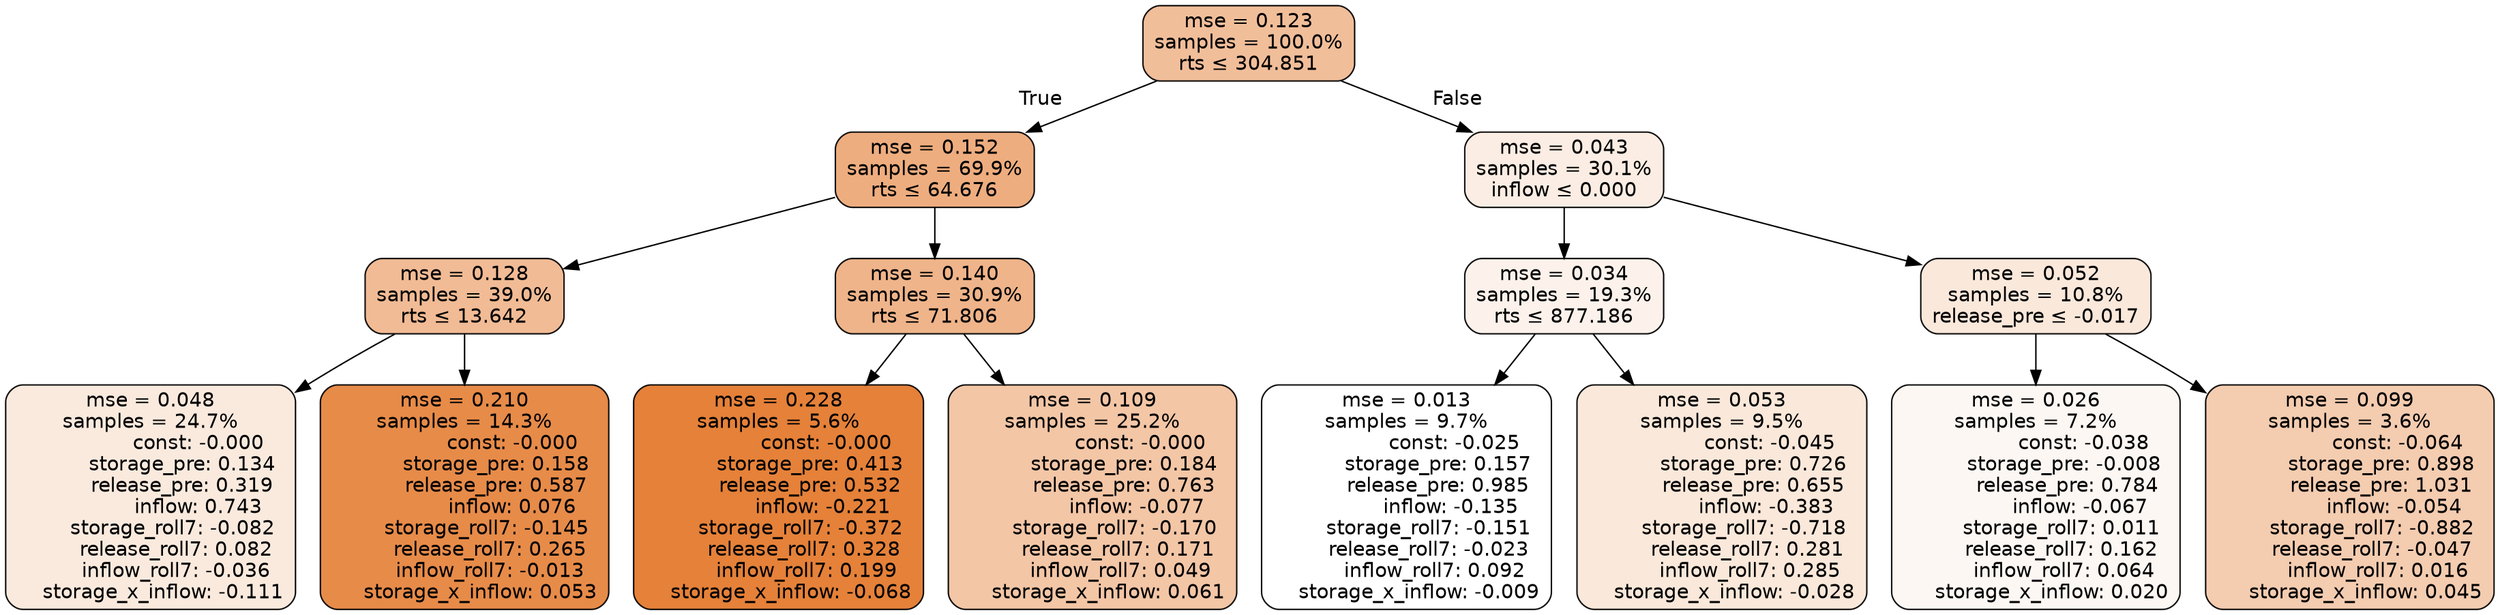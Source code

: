 digraph tree {
bgcolor="transparent"
node [shape=rectangle, style="filled, rounded", color="black", fontname=helvetica] ;
edge [fontname=helvetica] ;
	"0" [label="mse = 0.123
samples = 100.0%
rts &le; 304.851", fillcolor="#f1be9a"]
	"1" [label="mse = 0.152
samples = 69.9%
rts &le; 64.676", fillcolor="#eead7f"]
	"2" [label="mse = 0.128
samples = 39.0%
rts &le; 13.642", fillcolor="#f1bb95"]
	"3" [label="mse = 0.048
samples = 24.7%
               const: -0.000
          storage_pre: 0.134
          release_pre: 0.319
               inflow: 0.743
       storage_roll7: -0.082
        release_roll7: 0.082
        inflow_roll7: -0.036
    storage_x_inflow: -0.111", fillcolor="#faeade"]
	"4" [label="mse = 0.210
samples = 14.3%
               const: -0.000
          storage_pre: 0.158
          release_pre: 0.587
               inflow: 0.076
       storage_roll7: -0.145
        release_roll7: 0.265
        inflow_roll7: -0.013
     storage_x_inflow: 0.053", fillcolor="#e78b49"]
	"5" [label="mse = 0.140
samples = 30.9%
rts &le; 71.806", fillcolor="#efb48a"]
	"6" [label="mse = 0.228
samples = 5.6%
               const: -0.000
          storage_pre: 0.413
          release_pre: 0.532
              inflow: -0.221
       storage_roll7: -0.372
        release_roll7: 0.328
         inflow_roll7: 0.199
    storage_x_inflow: -0.068", fillcolor="#e58139"]
	"7" [label="mse = 0.109
samples = 25.2%
               const: -0.000
          storage_pre: 0.184
          release_pre: 0.763
              inflow: -0.077
       storage_roll7: -0.170
        release_roll7: 0.171
         inflow_roll7: 0.049
     storage_x_inflow: 0.061", fillcolor="#f3c6a6"]
	"8" [label="mse = 0.043
samples = 30.1%
inflow &le; 0.000", fillcolor="#fbede3"]
	"9" [label="mse = 0.034
samples = 19.3%
rts &le; 877.186", fillcolor="#fcf2eb"]
	"10" [label="mse = 0.013
samples = 9.7%
               const: -0.025
          storage_pre: 0.157
          release_pre: 0.985
              inflow: -0.135
       storage_roll7: -0.151
       release_roll7: -0.023
         inflow_roll7: 0.092
    storage_x_inflow: -0.009", fillcolor="#ffffff"]
	"11" [label="mse = 0.053
samples = 9.5%
               const: -0.045
          storage_pre: 0.726
          release_pre: 0.655
              inflow: -0.383
       storage_roll7: -0.718
        release_roll7: 0.281
         inflow_roll7: 0.285
    storage_x_inflow: -0.028", fillcolor="#fae8da"]
	"12" [label="mse = 0.052
samples = 10.8%
release_pre &le; -0.017", fillcolor="#fae8db"]
	"13" [label="mse = 0.026
samples = 7.2%
               const: -0.038
         storage_pre: -0.008
          release_pre: 0.784
              inflow: -0.067
        storage_roll7: 0.011
        release_roll7: 0.162
         inflow_roll7: 0.064
     storage_x_inflow: 0.020", fillcolor="#fdf7f3"]
	"14" [label="mse = 0.099
samples = 3.6%
               const: -0.064
          storage_pre: 0.898
          release_pre: 1.031
              inflow: -0.054
       storage_roll7: -0.882
       release_roll7: -0.047
         inflow_roll7: 0.016
     storage_x_inflow: 0.045", fillcolor="#f4ccb0"]

	"0" -> "1" [labeldistance=2.5, labelangle=45, headlabel="True"]
	"1" -> "2"
	"2" -> "3"
	"2" -> "4"
	"1" -> "5"
	"5" -> "6"
	"5" -> "7"
	"0" -> "8" [labeldistance=2.5, labelangle=-45, headlabel="False"]
	"8" -> "9"
	"9" -> "10"
	"9" -> "11"
	"8" -> "12"
	"12" -> "13"
	"12" -> "14"
}